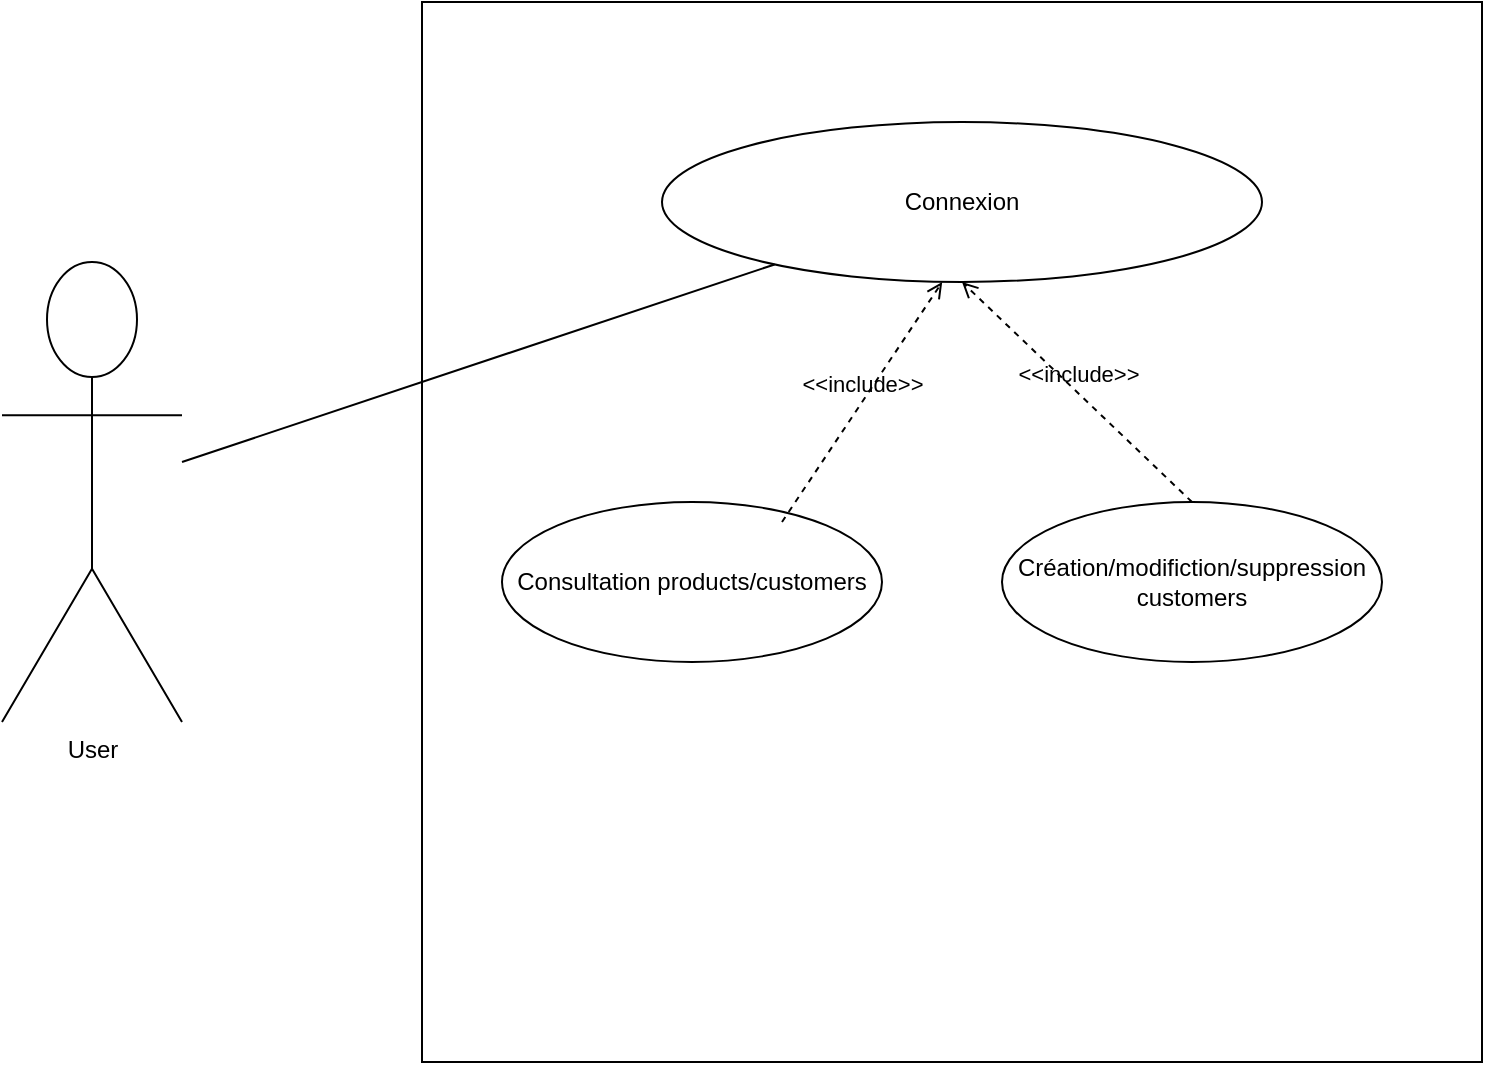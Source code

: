 <mxfile version="20.4.1" type="device"><diagram id="6vTgFVUzD_kuDcwWLkX2" name="Page-1"><mxGraphModel dx="1422" dy="737" grid="1" gridSize="10" guides="1" tooltips="1" connect="1" arrows="1" fold="1" page="1" pageScale="1" pageWidth="1169" pageHeight="827" math="0" shadow="0"><root><mxCell id="0"/><mxCell id="1" parent="0"/><mxCell id="ytsrfOctCfi5YGnw7d63-1" value="User" style="shape=umlActor;verticalLabelPosition=bottom;verticalAlign=top;html=1;outlineConnect=0;" parent="1" vertex="1"><mxGeometry x="130" y="240" width="90" height="230" as="geometry"/></mxCell><mxCell id="ytsrfOctCfi5YGnw7d63-2" value="" style="whiteSpace=wrap;html=1;aspect=fixed;" parent="1" vertex="1"><mxGeometry x="340" y="110" width="530" height="530" as="geometry"/></mxCell><mxCell id="ytsrfOctCfi5YGnw7d63-3" value="Connexion" style="ellipse;whiteSpace=wrap;html=1;" parent="1" vertex="1"><mxGeometry x="460" y="170" width="300" height="80" as="geometry"/></mxCell><mxCell id="ytsrfOctCfi5YGnw7d63-4" value="Consultation products/customers" style="ellipse;whiteSpace=wrap;html=1;" parent="1" vertex="1"><mxGeometry x="380" y="360" width="190" height="80" as="geometry"/></mxCell><mxCell id="ytsrfOctCfi5YGnw7d63-5" value="Création/modifiction/suppression customers" style="ellipse;whiteSpace=wrap;html=1;" parent="1" vertex="1"><mxGeometry x="630" y="360" width="190" height="80" as="geometry"/></mxCell><mxCell id="ytsrfOctCfi5YGnw7d63-6" value="&amp;lt;&amp;lt;include&amp;gt;&amp;gt;" style="html=1;verticalAlign=bottom;labelBackgroundColor=none;endArrow=open;endFill=0;dashed=1;rounded=0;entryX=0.467;entryY=1;entryDx=0;entryDy=0;entryPerimeter=0;" parent="1" target="ytsrfOctCfi5YGnw7d63-3" edge="1"><mxGeometry width="160" relative="1" as="geometry"><mxPoint x="520" y="370" as="sourcePoint"/><mxPoint x="660" y="400" as="targetPoint"/></mxGeometry></mxCell><mxCell id="ytsrfOctCfi5YGnw7d63-8" value="&amp;lt;&amp;lt;include&amp;gt;&amp;gt;" style="html=1;verticalAlign=bottom;labelBackgroundColor=none;endArrow=open;endFill=0;dashed=1;rounded=0;entryX=0.5;entryY=1;entryDx=0;entryDy=0;exitX=0.5;exitY=0;exitDx=0;exitDy=0;" parent="1" source="ytsrfOctCfi5YGnw7d63-5" target="ytsrfOctCfi5YGnw7d63-3" edge="1"><mxGeometry width="160" relative="1" as="geometry"><mxPoint x="530" y="380" as="sourcePoint"/><mxPoint x="610.1" y="260" as="targetPoint"/></mxGeometry></mxCell><mxCell id="k7bUqy7db2gEzHNFJb6C-1" value="" style="endArrow=none;html=1;rounded=0;" parent="1" source="ytsrfOctCfi5YGnw7d63-1" target="ytsrfOctCfi5YGnw7d63-3" edge="1"><mxGeometry width="50" height="50" relative="1" as="geometry"><mxPoint x="560" y="430" as="sourcePoint"/><mxPoint x="610" y="380" as="targetPoint"/></mxGeometry></mxCell></root></mxGraphModel></diagram></mxfile>